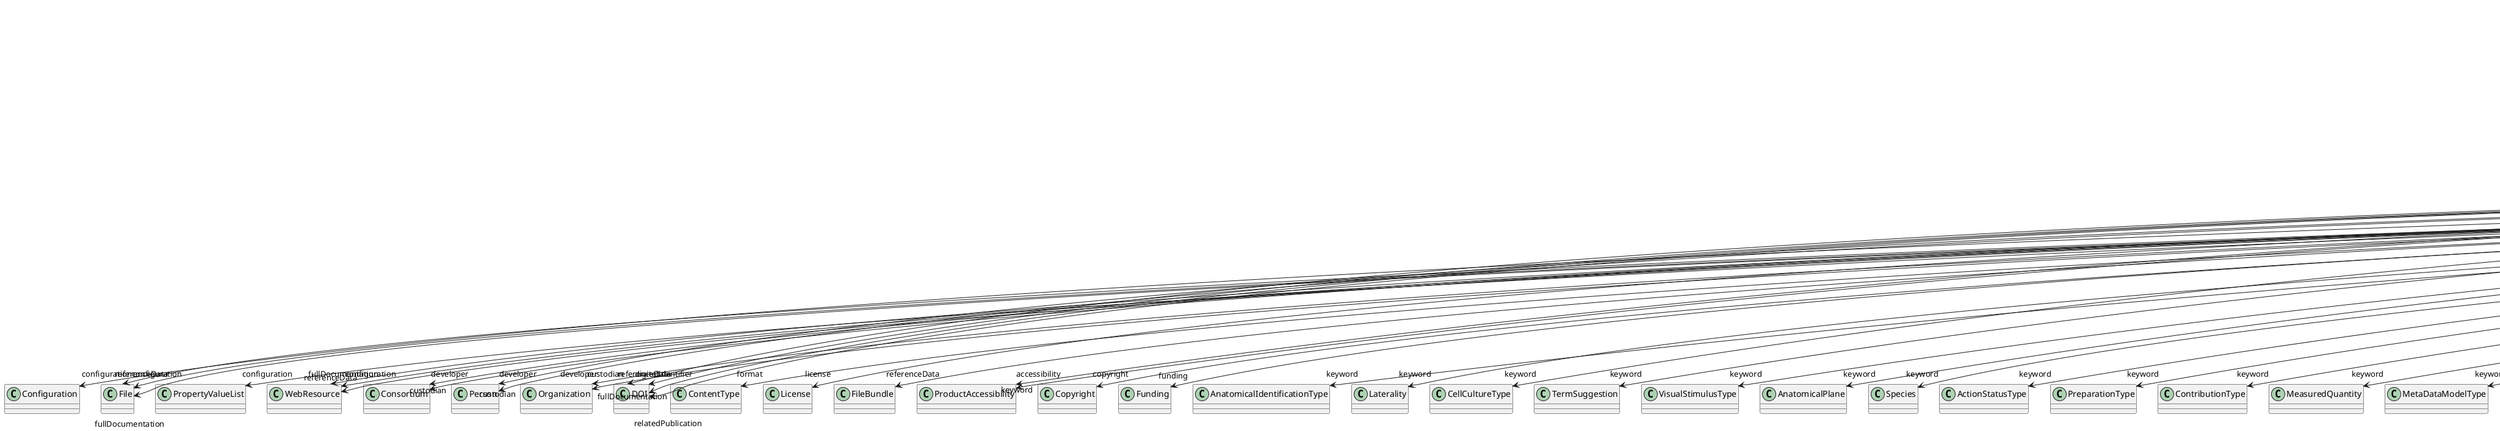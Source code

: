 @startuml
class ValidationTestVersion {
+configuration
+developer
+digitalIdentifier
+entryPoint
+format
+isAlternativeVersionOf
+isNewVersionOf
+license
+referenceData
+accessibility
+copyright
+custodian
+description
+fullDocumentation
+fullName
+funding
+homepage
+howToCite
+keyword
+otherContribution
+relatedPublication
+releaseDate
+repository
+shortName
+supportChannel
+versionIdentifier
+versionInnovation

}
ValidationTestVersion -d-> "configuration" Configuration
ValidationTestVersion -d-> "configuration" File
ValidationTestVersion -d-> "configuration" PropertyValueList
ValidationTestVersion -d-> "configuration" WebResource
ValidationTestVersion -d-> "developer" Consortium
ValidationTestVersion -d-> "developer" Person
ValidationTestVersion -d-> "developer" Organization
ValidationTestVersion -d-> "digitalIdentifier" DOI
ValidationTestVersion -d-> "format" ContentType
ValidationTestVersion -d-> "isAlternativeVersionOf" ValidationTestVersion
ValidationTestVersion -d-> "isNewVersionOf" ValidationTestVersion
ValidationTestVersion -d-> "license" License
ValidationTestVersion -d-> "referenceData" DOI
ValidationTestVersion -d-> "referenceData" File
ValidationTestVersion -d-> "referenceData" FileBundle
ValidationTestVersion -d-> "referenceData" WebResource
ValidationTestVersion -d-> "accessibility" ProductAccessibility
ValidationTestVersion -d-> "copyright" Copyright
ValidationTestVersion -d-> "custodian" Consortium
ValidationTestVersion -d-> "custodian" Person
ValidationTestVersion -d-> "custodian" Organization
ValidationTestVersion -d-> "fullDocumentation" DOI
ValidationTestVersion -d-> "fullDocumentation" File
ValidationTestVersion -d-> "fullDocumentation" WebResource
ValidationTestVersion -d-> "funding" Funding
ValidationTestVersion -d-> "keyword" AnatomicalIdentificationType
ValidationTestVersion -d-> "keyword" Laterality
ValidationTestVersion -d-> "keyword" CellCultureType
ValidationTestVersion -d-> "keyword" TermSuggestion
ValidationTestVersion -d-> "keyword" VisualStimulusType
ValidationTestVersion -d-> "keyword" AnatomicalPlane
ValidationTestVersion -d-> "keyword" Species
ValidationTestVersion -d-> "keyword" ActionStatusType
ValidationTestVersion -d-> "keyword" PreparationType
ValidationTestVersion -d-> "keyword" ContributionType
ValidationTestVersion -d-> "keyword" MeasuredQuantity
ValidationTestVersion -d-> "keyword" MetaDataModelType
ValidationTestVersion -d-> "keyword" OlfactoryStimulusType
ValidationTestVersion -d-> "keyword" SetupType
ValidationTestVersion -d-> "keyword" ModelScope
ValidationTestVersion -d-> "keyword" PatchClampVariation
ValidationTestVersion -d-> "keyword" Technique
ValidationTestVersion -d-> "keyword" CellType
ValidationTestVersion -d-> "keyword" Language
ValidationTestVersion -d-> "keyword" CriteriaQualityType
ValidationTestVersion -d-> "keyword" Handedness
ValidationTestVersion -d-> "keyword" OrganismSubstance
ValidationTestVersion -d-> "keyword" TypeOfUncertainty
ValidationTestVersion -d-> "keyword" GeneticStrainType
ValidationTestVersion -d-> "keyword" CranialWindowConstructionType
ValidationTestVersion -d-> "keyword" Service
ValidationTestVersion -d-> "keyword" SemanticDataType
ValidationTestVersion -d-> "keyword" Organ
ValidationTestVersion -d-> "keyword" Terminology
ValidationTestVersion -d-> "keyword" SubjectAttribute
ValidationTestVersion -d-> "keyword" Disease
ValidationTestVersion -d-> "keyword" AtlasType
ValidationTestVersion -d-> "keyword" FileUsageRole
ValidationTestVersion -d-> "keyword" AnatomicalAxesOrientation
ValidationTestVersion -d-> "keyword" AnnotationType
ValidationTestVersion -d-> "keyword" Colormap
ValidationTestVersion -d-> "keyword" OrganismSystem
ValidationTestVersion -d-> "keyword" CranialWindowReinforcementType
ValidationTestVersion -d-> "keyword" OperatingSystem
ValidationTestVersion -d-> "keyword" TissueSampleAttribute
ValidationTestVersion -d-> "keyword" AgeCategory
ValidationTestVersion -d-> "keyword" EducationalLevel
ValidationTestVersion -d-> "keyword" TissueSampleType
ValidationTestVersion -d-> "keyword" AnalysisTechnique
ValidationTestVersion -d-> "keyword" DataType
ValidationTestVersion -d-> "keyword" BiologicalOrder
ValidationTestVersion -d-> "keyword" StimulationTechnique
ValidationTestVersion -d-> "keyword" UBERONParcellation
ValidationTestVersion -d-> "keyword" DifferenceMeasure
ValidationTestVersion -d-> "keyword" ModelAbstractionLevel
ValidationTestVersion -d-> "keyword" SoftwareApplicationCategory
ValidationTestVersion -d-> "keyword" DeviceType
ValidationTestVersion -d-> "keyword" QualitativeOverlap
ValidationTestVersion -d-> "keyword" ExperimentalApproach
ValidationTestVersion -d-> "keyword" FileRepositoryType
ValidationTestVersion -d-> "keyword" BiologicalSex
ValidationTestVersion -d-> "keyword" ElectricalStimulusType
ValidationTestVersion -d-> "keyword" AnnotationCriteriaType
ValidationTestVersion -d-> "keyword" UnitOfMeasurement
ValidationTestVersion -d-> "keyword" MolecularEntity
ValidationTestVersion -d-> "keyword" GustatoryStimulusType
ValidationTestVersion -d-> "keyword" SoftwareFeature
ValidationTestVersion -d-> "keyword" AuditoryStimulusType
ValidationTestVersion -d-> "keyword" StimulationApproach
ValidationTestVersion -d-> "keyword" TactileStimulusType
ValidationTestVersion -d-> "keyword" FileBundleGrouping
ValidationTestVersion -d-> "keyword" SubcellularEntity
ValidationTestVersion -d-> "keyword" EthicsAssessment
ValidationTestVersion -d-> "keyword" ChemicalMixtureType
ValidationTestVersion -d-> "keyword" OperatingDevice
ValidationTestVersion -d-> "keyword" OpticalStimulusType
ValidationTestVersion -d-> "keyword" ProductAccessibility
ValidationTestVersion -d-> "keyword" BreedingType
ValidationTestVersion -d-> "keyword" LearningResourceType
ValidationTestVersion -d-> "keyword" DiseaseModel
ValidationTestVersion -d-> "keyword" ProgrammingLanguage
ValidationTestVersion -d-> "otherContribution" Contribution
ValidationTestVersion -d-> "relatedPublication" DOI
ValidationTestVersion -d-> "relatedPublication" HANDLE
ValidationTestVersion -d-> "relatedPublication" ISSN
ValidationTestVersion -d-> "relatedPublication" ISBN
ValidationTestVersion -d-> "relatedPublication" Book
ValidationTestVersion -d-> "relatedPublication" Chapter
ValidationTestVersion -d-> "relatedPublication" ScholarlyArticle
ValidationTestVersion -d-> "repository" FileRepository

@enduml